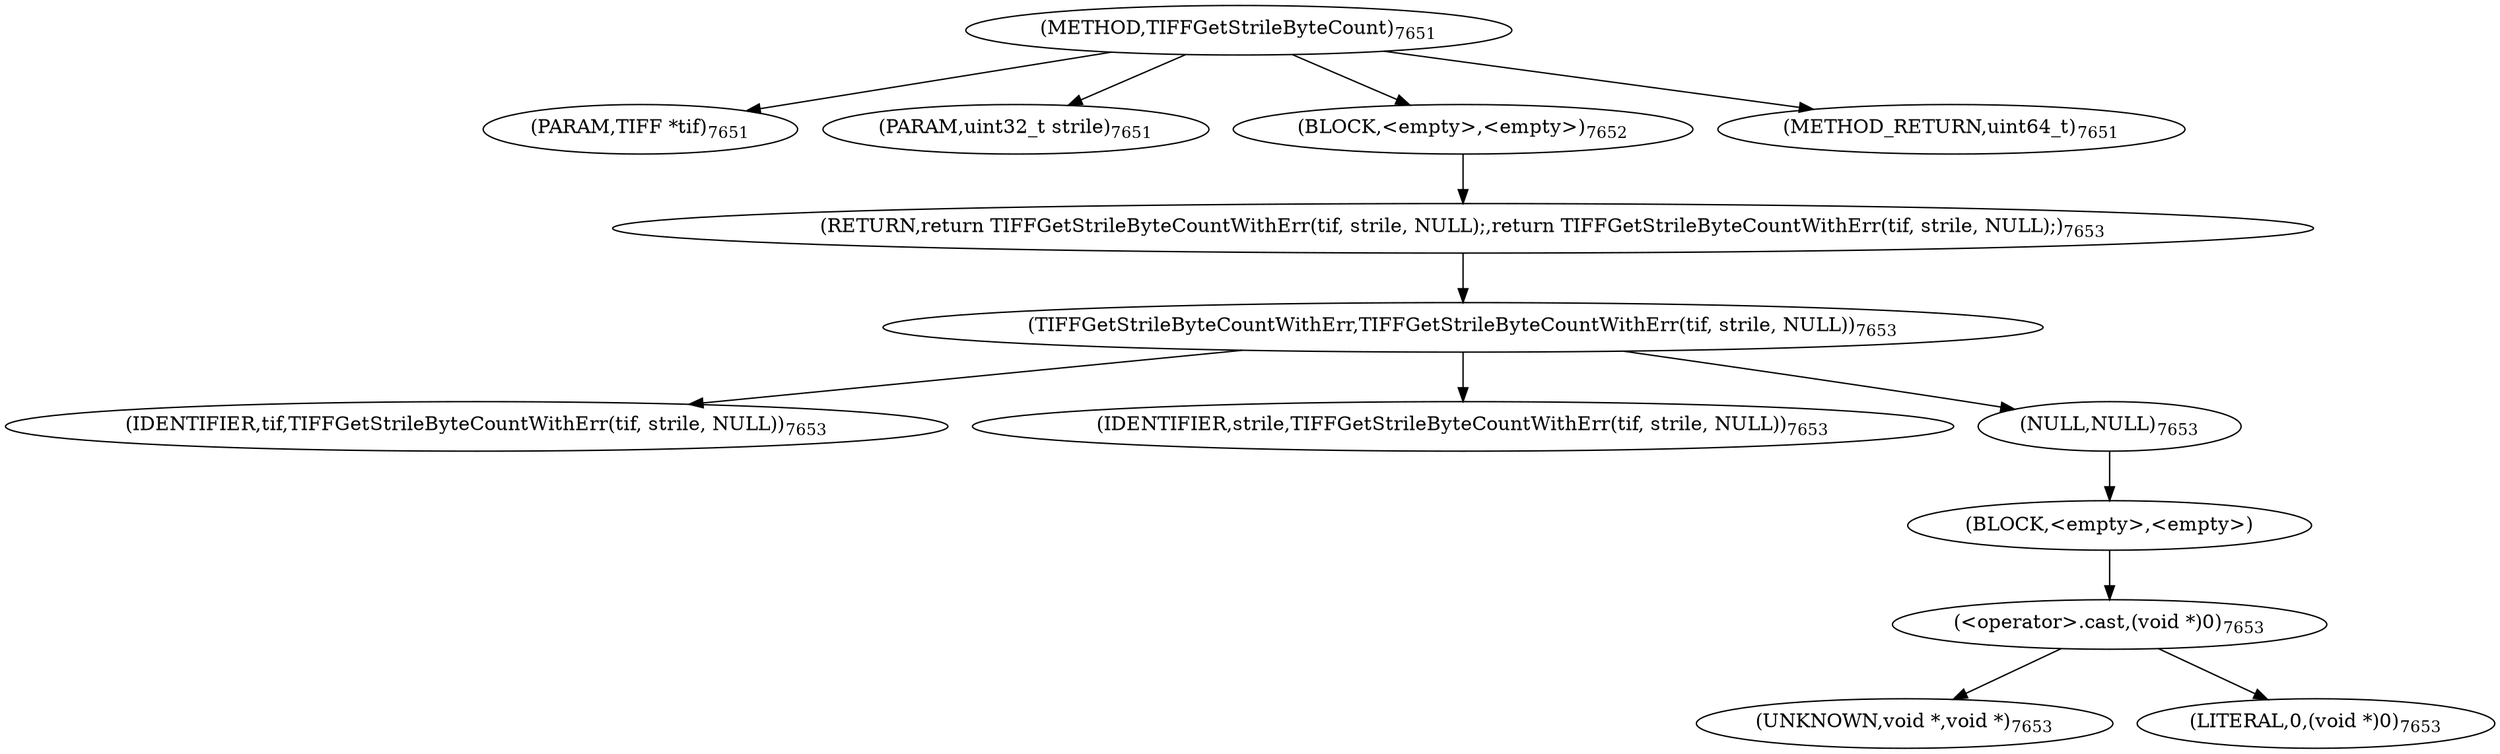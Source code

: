 digraph "TIFFGetStrileByteCount" {  
"98494" [label = <(METHOD,TIFFGetStrileByteCount)<SUB>7651</SUB>> ]
"98495" [label = <(PARAM,TIFF *tif)<SUB>7651</SUB>> ]
"98496" [label = <(PARAM,uint32_t strile)<SUB>7651</SUB>> ]
"98497" [label = <(BLOCK,&lt;empty&gt;,&lt;empty&gt;)<SUB>7652</SUB>> ]
"98498" [label = <(RETURN,return TIFFGetStrileByteCountWithErr(tif, strile, NULL);,return TIFFGetStrileByteCountWithErr(tif, strile, NULL);)<SUB>7653</SUB>> ]
"98499" [label = <(TIFFGetStrileByteCountWithErr,TIFFGetStrileByteCountWithErr(tif, strile, NULL))<SUB>7653</SUB>> ]
"98500" [label = <(IDENTIFIER,tif,TIFFGetStrileByteCountWithErr(tif, strile, NULL))<SUB>7653</SUB>> ]
"98501" [label = <(IDENTIFIER,strile,TIFFGetStrileByteCountWithErr(tif, strile, NULL))<SUB>7653</SUB>> ]
"98502" [label = <(NULL,NULL)<SUB>7653</SUB>> ]
"98503" [label = <(BLOCK,&lt;empty&gt;,&lt;empty&gt;)> ]
"98504" [label = <(&lt;operator&gt;.cast,(void *)0)<SUB>7653</SUB>> ]
"98505" [label = <(UNKNOWN,void *,void *)<SUB>7653</SUB>> ]
"98506" [label = <(LITERAL,0,(void *)0)<SUB>7653</SUB>> ]
"98507" [label = <(METHOD_RETURN,uint64_t)<SUB>7651</SUB>> ]
  "98494" -> "98495" 
  "98494" -> "98496" 
  "98494" -> "98497" 
  "98494" -> "98507" 
  "98497" -> "98498" 
  "98498" -> "98499" 
  "98499" -> "98500" 
  "98499" -> "98501" 
  "98499" -> "98502" 
  "98502" -> "98503" 
  "98503" -> "98504" 
  "98504" -> "98505" 
  "98504" -> "98506" 
}
